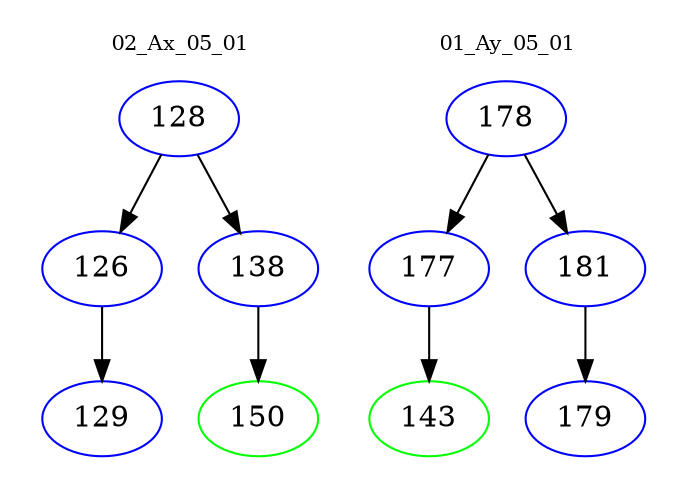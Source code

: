 digraph{
subgraph cluster_0 {
color = white
label = "02_Ax_05_01";
fontsize=10;
T0_128 [label="128", color="blue"]
T0_128 -> T0_126 [color="black"]
T0_126 [label="126", color="blue"]
T0_126 -> T0_129 [color="black"]
T0_129 [label="129", color="blue"]
T0_128 -> T0_138 [color="black"]
T0_138 [label="138", color="blue"]
T0_138 -> T0_150 [color="black"]
T0_150 [label="150", color="green"]
}
subgraph cluster_1 {
color = white
label = "01_Ay_05_01";
fontsize=10;
T1_178 [label="178", color="blue"]
T1_178 -> T1_177 [color="black"]
T1_177 [label="177", color="blue"]
T1_177 -> T1_143 [color="black"]
T1_143 [label="143", color="green"]
T1_178 -> T1_181 [color="black"]
T1_181 [label="181", color="blue"]
T1_181 -> T1_179 [color="black"]
T1_179 [label="179", color="blue"]
}
}
